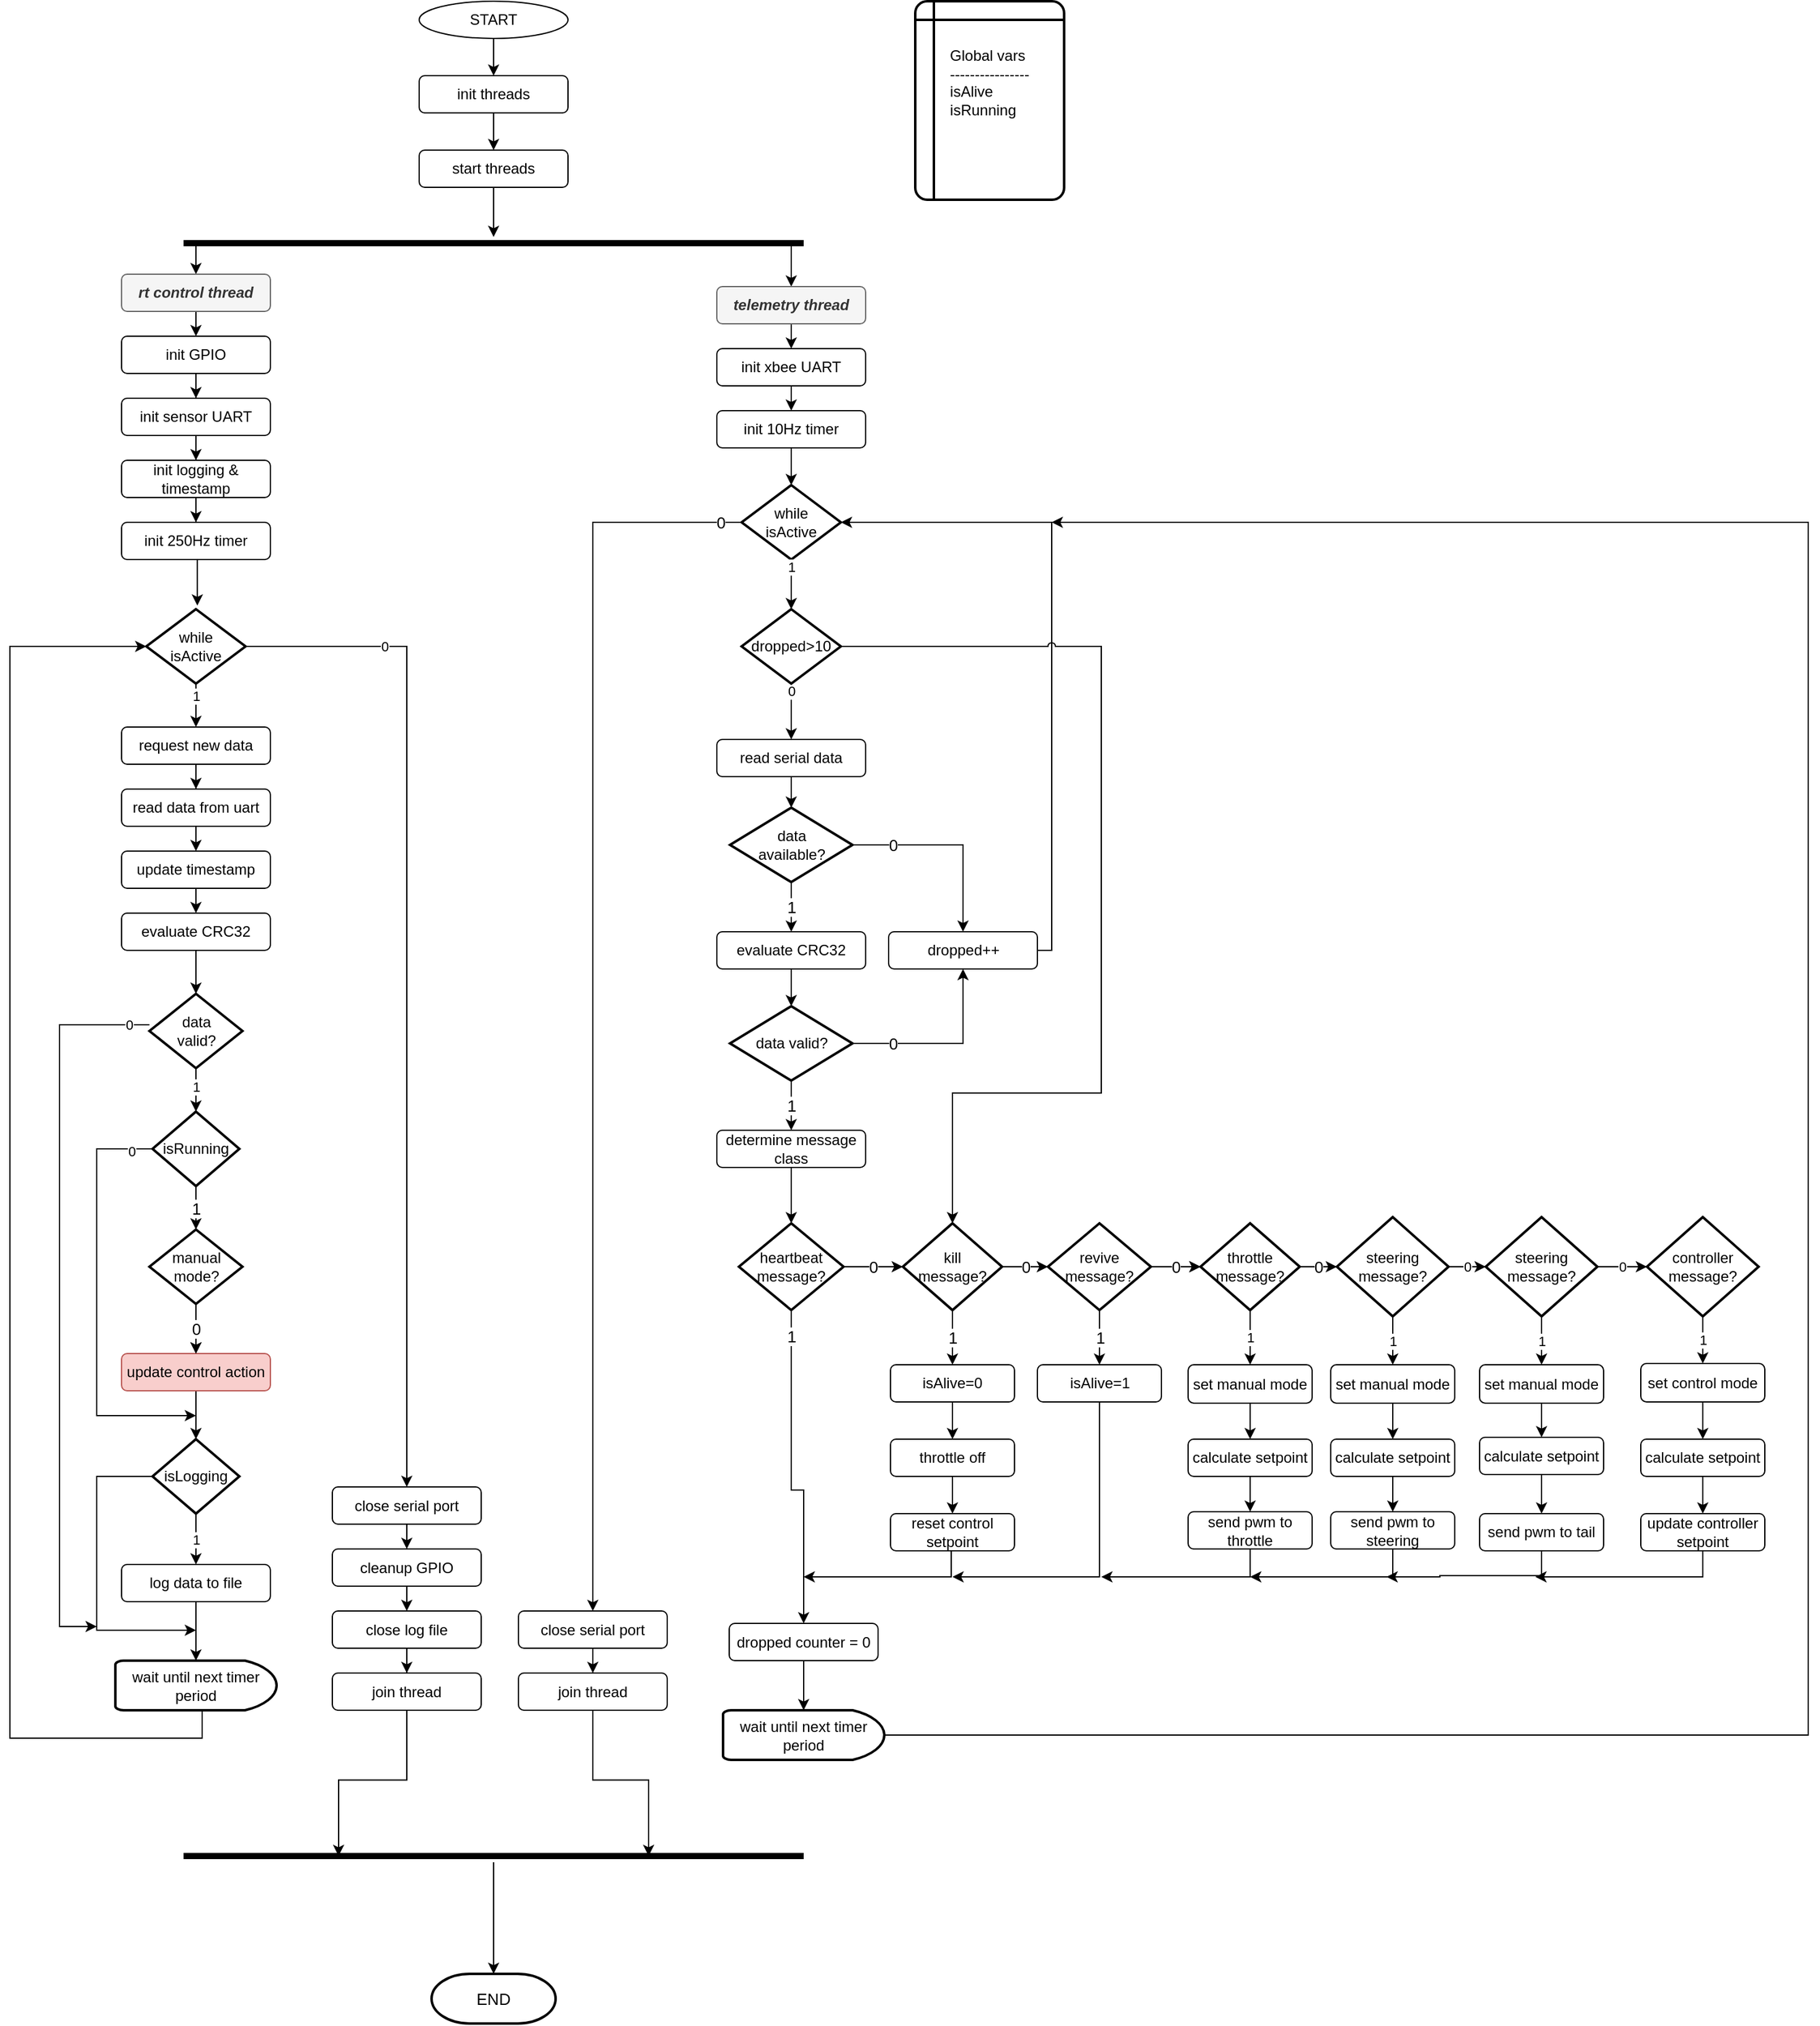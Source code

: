 <mxfile version="13.8.5" type="device"><diagram id="C5RBs43oDa-KdzZeNtuy" name="Page-1"><mxGraphModel dx="1422" dy="776" grid="1" gridSize="10" guides="1" tooltips="1" connect="1" arrows="1" fold="1" page="1" pageScale="1" pageWidth="827" pageHeight="1169" background="#FFFFFF" math="0" shadow="0"><root><mxCell id="WIyWlLk6GJQsqaUBKTNV-0"/><mxCell id="WIyWlLk6GJQsqaUBKTNV-1" parent="WIyWlLk6GJQsqaUBKTNV-0"/><mxCell id="AV4KGVcg_N_Hyp0LyZO--7" style="edgeStyle=orthogonalEdgeStyle;rounded=0;orthogonalLoop=1;jettySize=auto;html=1;entryX=0.5;entryY=0;entryDx=0;entryDy=0;" parent="WIyWlLk6GJQsqaUBKTNV-1" source="AV4KGVcg_N_Hyp0LyZO--0" target="AV4KGVcg_N_Hyp0LyZO--1" edge="1"><mxGeometry relative="1" as="geometry"/></mxCell><mxCell id="AV4KGVcg_N_Hyp0LyZO--0" value="&lt;div&gt;START&lt;/div&gt;" style="ellipse;whiteSpace=wrap;html=1;" parent="WIyWlLk6GJQsqaUBKTNV-1" vertex="1"><mxGeometry x="350" y="10" width="120" height="30" as="geometry"/></mxCell><mxCell id="AV4KGVcg_N_Hyp0LyZO--3" value="" style="edgeStyle=orthogonalEdgeStyle;rounded=0;orthogonalLoop=1;jettySize=auto;html=1;" parent="WIyWlLk6GJQsqaUBKTNV-1" source="AV4KGVcg_N_Hyp0LyZO--1" target="AV4KGVcg_N_Hyp0LyZO--2" edge="1"><mxGeometry relative="1" as="geometry"/></mxCell><mxCell id="AV4KGVcg_N_Hyp0LyZO--1" value="init threads" style="rounded=1;whiteSpace=wrap;html=1;" parent="WIyWlLk6GJQsqaUBKTNV-1" vertex="1"><mxGeometry x="350" y="70" width="120" height="30" as="geometry"/></mxCell><mxCell id="AV4KGVcg_N_Hyp0LyZO--10" value="" style="edgeStyle=orthogonalEdgeStyle;rounded=0;orthogonalLoop=1;jettySize=auto;html=1;" parent="WIyWlLk6GJQsqaUBKTNV-1" source="AV4KGVcg_N_Hyp0LyZO--2" target="AV4KGVcg_N_Hyp0LyZO--9" edge="1"><mxGeometry relative="1" as="geometry"/></mxCell><mxCell id="AV4KGVcg_N_Hyp0LyZO--2" value="start threads" style="rounded=1;whiteSpace=wrap;html=1;" parent="WIyWlLk6GJQsqaUBKTNV-1" vertex="1"><mxGeometry x="350" y="130" width="120" height="30" as="geometry"/></mxCell><mxCell id="AV4KGVcg_N_Hyp0LyZO--14" style="edgeStyle=orthogonalEdgeStyle;rounded=0;orthogonalLoop=1;jettySize=auto;html=1;exitX=0;exitY=0.5;exitDx=0;exitDy=0;exitPerimeter=0;entryX=0.5;entryY=0;entryDx=0;entryDy=0;" parent="WIyWlLk6GJQsqaUBKTNV-1" source="AV4KGVcg_N_Hyp0LyZO--9" target="AV4KGVcg_N_Hyp0LyZO--13" edge="1"><mxGeometry relative="1" as="geometry"><Array as="points"><mxPoint x="170" y="205"/><mxPoint x="170" y="230"/></Array></mxGeometry></mxCell><mxCell id="AV4KGVcg_N_Hyp0LyZO--16" style="edgeStyle=orthogonalEdgeStyle;rounded=0;orthogonalLoop=1;jettySize=auto;html=1;exitX=1;exitY=0.5;exitDx=0;exitDy=0;exitPerimeter=0;entryX=0.5;entryY=0;entryDx=0;entryDy=0;" parent="WIyWlLk6GJQsqaUBKTNV-1" source="AV4KGVcg_N_Hyp0LyZO--9" target="AV4KGVcg_N_Hyp0LyZO--15" edge="1"><mxGeometry relative="1" as="geometry"/></mxCell><mxCell id="AV4KGVcg_N_Hyp0LyZO--9" value="" style="line;strokeWidth=5;html=1;fontSize=13;" parent="WIyWlLk6GJQsqaUBKTNV-1" vertex="1"><mxGeometry x="160" y="200" width="500" height="10" as="geometry"/></mxCell><mxCell id="AV4KGVcg_N_Hyp0LyZO--11" value="&lt;div align=&quot;left&quot;&gt;Global vars&lt;/div&gt;&lt;div align=&quot;left&quot;&gt;----------------&lt;/div&gt;&lt;div align=&quot;left&quot;&gt;isAlive&lt;/div&gt;&lt;div align=&quot;left&quot;&gt;isRunning&lt;/div&gt;&lt;div align=&quot;left&quot;&gt;&lt;br&gt;&lt;/div&gt;&lt;div align=&quot;left&quot;&gt;&lt;br&gt;&lt;/div&gt;" style="shape=internalStorage;whiteSpace=wrap;html=1;dx=15;dy=15;rounded=1;arcSize=8;strokeWidth=2;" parent="WIyWlLk6GJQsqaUBKTNV-1" vertex="1"><mxGeometry x="750" y="10" width="120" height="160" as="geometry"/></mxCell><mxCell id="AV4KGVcg_N_Hyp0LyZO--59" style="edgeStyle=orthogonalEdgeStyle;rounded=0;orthogonalLoop=1;jettySize=auto;html=1;exitX=0.5;exitY=1;exitDx=0;exitDy=0;entryX=0.5;entryY=0;entryDx=0;entryDy=0;" parent="WIyWlLk6GJQsqaUBKTNV-1" source="AV4KGVcg_N_Hyp0LyZO--13" target="AV4KGVcg_N_Hyp0LyZO--17" edge="1"><mxGeometry relative="1" as="geometry"/></mxCell><mxCell id="AV4KGVcg_N_Hyp0LyZO--13" value="&lt;i&gt;rt control thread&lt;/i&gt;" style="rounded=1;whiteSpace=wrap;html=1;fillColor=#f5f5f5;strokeColor=#666666;fontColor=#333333;glass=0;shadow=0;sketch=0;fontStyle=1" parent="WIyWlLk6GJQsqaUBKTNV-1" vertex="1"><mxGeometry x="110" y="230" width="120" height="30" as="geometry"/></mxCell><mxCell id="AV4KGVcg_N_Hyp0LyZO--73" style="edgeStyle=orthogonalEdgeStyle;rounded=0;orthogonalLoop=1;jettySize=auto;html=1;exitX=0.5;exitY=1;exitDx=0;exitDy=0;entryX=0.5;entryY=0;entryDx=0;entryDy=0;" parent="WIyWlLk6GJQsqaUBKTNV-1" source="AV4KGVcg_N_Hyp0LyZO--15" target="AV4KGVcg_N_Hyp0LyZO--72" edge="1"><mxGeometry relative="1" as="geometry"/></mxCell><mxCell id="AV4KGVcg_N_Hyp0LyZO--15" value="&lt;i&gt;telemetry thread&lt;/i&gt;" style="rounded=1;whiteSpace=wrap;html=1;fillColor=#f5f5f5;strokeColor=#666666;fontColor=#333333;glass=0;shadow=0;sketch=0;fontStyle=1" parent="WIyWlLk6GJQsqaUBKTNV-1" vertex="1"><mxGeometry x="590" y="240" width="120" height="30" as="geometry"/></mxCell><mxCell id="AV4KGVcg_N_Hyp0LyZO--54" style="edgeStyle=orthogonalEdgeStyle;rounded=0;orthogonalLoop=1;jettySize=auto;html=1;" parent="WIyWlLk6GJQsqaUBKTNV-1" source="AV4KGVcg_N_Hyp0LyZO--17" target="AV4KGVcg_N_Hyp0LyZO--18" edge="1"><mxGeometry relative="1" as="geometry"/></mxCell><mxCell id="AV4KGVcg_N_Hyp0LyZO--17" value="init GPIO" style="rounded=1;whiteSpace=wrap;html=1;" parent="WIyWlLk6GJQsqaUBKTNV-1" vertex="1"><mxGeometry x="110" y="280" width="120" height="30" as="geometry"/></mxCell><mxCell id="AV4KGVcg_N_Hyp0LyZO--55" style="edgeStyle=orthogonalEdgeStyle;rounded=0;orthogonalLoop=1;jettySize=auto;html=1;" parent="WIyWlLk6GJQsqaUBKTNV-1" source="AV4KGVcg_N_Hyp0LyZO--18" target="AV4KGVcg_N_Hyp0LyZO--19" edge="1"><mxGeometry relative="1" as="geometry"/></mxCell><mxCell id="AV4KGVcg_N_Hyp0LyZO--18" value="init sensor UART" style="rounded=1;whiteSpace=wrap;html=1;" parent="WIyWlLk6GJQsqaUBKTNV-1" vertex="1"><mxGeometry x="110" y="330" width="120" height="30" as="geometry"/></mxCell><mxCell id="AV4KGVcg_N_Hyp0LyZO--56" style="edgeStyle=orthogonalEdgeStyle;rounded=0;orthogonalLoop=1;jettySize=auto;html=1;" parent="WIyWlLk6GJQsqaUBKTNV-1" source="AV4KGVcg_N_Hyp0LyZO--19" target="AV4KGVcg_N_Hyp0LyZO--20" edge="1"><mxGeometry relative="1" as="geometry"/></mxCell><mxCell id="AV4KGVcg_N_Hyp0LyZO--19" value="init logging &amp;amp; timestamp" style="rounded=1;whiteSpace=wrap;html=1;" parent="WIyWlLk6GJQsqaUBKTNV-1" vertex="1"><mxGeometry x="110" y="380" width="120" height="30" as="geometry"/></mxCell><mxCell id="AV4KGVcg_N_Hyp0LyZO--58" style="edgeStyle=orthogonalEdgeStyle;rounded=0;orthogonalLoop=1;jettySize=auto;html=1;exitX=0.5;exitY=1;exitDx=0;exitDy=0;entryX=0.514;entryY=-0.048;entryDx=0;entryDy=0;entryPerimeter=0;" parent="WIyWlLk6GJQsqaUBKTNV-1" source="AV4KGVcg_N_Hyp0LyZO--20" target="AV4KGVcg_N_Hyp0LyZO--61" edge="1"><mxGeometry relative="1" as="geometry"><mxPoint x="170" y="480" as="targetPoint"/></mxGeometry></mxCell><mxCell id="AV4KGVcg_N_Hyp0LyZO--20" value="init 250Hz timer" style="rounded=1;whiteSpace=wrap;html=1;" parent="WIyWlLk6GJQsqaUBKTNV-1" vertex="1"><mxGeometry x="110" y="430" width="120" height="30" as="geometry"/></mxCell><mxCell id="AV4KGVcg_N_Hyp0LyZO--29" value="1" style="edgeStyle=orthogonalEdgeStyle;rounded=0;orthogonalLoop=1;jettySize=auto;html=1;exitX=0.5;exitY=1;exitDx=0;exitDy=0;entryX=0.5;entryY=0;entryDx=0;entryDy=0;exitPerimeter=0;" parent="WIyWlLk6GJQsqaUBKTNV-1" source="AV4KGVcg_N_Hyp0LyZO--61" target="AV4KGVcg_N_Hyp0LyZO--22" edge="1"><mxGeometry x="-0.429" relative="1" as="geometry"><mxPoint x="170" y="575" as="sourcePoint"/><mxPoint as="offset"/></mxGeometry></mxCell><mxCell id="AV4KGVcg_N_Hyp0LyZO--30" style="edgeStyle=orthogonalEdgeStyle;rounded=0;orthogonalLoop=1;jettySize=auto;html=1;exitX=0.5;exitY=1;exitDx=0;exitDy=0;" parent="WIyWlLk6GJQsqaUBKTNV-1" source="AV4KGVcg_N_Hyp0LyZO--22" target="AV4KGVcg_N_Hyp0LyZO--23" edge="1"><mxGeometry relative="1" as="geometry"/></mxCell><mxCell id="AV4KGVcg_N_Hyp0LyZO--22" value="&lt;div&gt;request new data&lt;/div&gt;" style="rounded=1;whiteSpace=wrap;html=1;" parent="WIyWlLk6GJQsqaUBKTNV-1" vertex="1"><mxGeometry x="110" y="595" width="120" height="30" as="geometry"/></mxCell><mxCell id="AV4KGVcg_N_Hyp0LyZO--31" style="edgeStyle=orthogonalEdgeStyle;rounded=0;orthogonalLoop=1;jettySize=auto;html=1;exitX=0.5;exitY=1;exitDx=0;exitDy=0;entryX=0.5;entryY=0;entryDx=0;entryDy=0;" parent="WIyWlLk6GJQsqaUBKTNV-1" source="AV4KGVcg_N_Hyp0LyZO--23" target="AV4KGVcg_N_Hyp0LyZO--24" edge="1"><mxGeometry relative="1" as="geometry"/></mxCell><mxCell id="AV4KGVcg_N_Hyp0LyZO--23" value="read data from uart" style="rounded=1;whiteSpace=wrap;html=1;" parent="WIyWlLk6GJQsqaUBKTNV-1" vertex="1"><mxGeometry x="110" y="645" width="120" height="30" as="geometry"/></mxCell><mxCell id="AV4KGVcg_N_Hyp0LyZO--32" style="edgeStyle=orthogonalEdgeStyle;rounded=0;orthogonalLoop=1;jettySize=auto;html=1;exitX=0.5;exitY=1;exitDx=0;exitDy=0;entryX=0.5;entryY=0;entryDx=0;entryDy=0;" parent="WIyWlLk6GJQsqaUBKTNV-1" source="AV4KGVcg_N_Hyp0LyZO--24" target="AV4KGVcg_N_Hyp0LyZO--25" edge="1"><mxGeometry relative="1" as="geometry"/></mxCell><mxCell id="AV4KGVcg_N_Hyp0LyZO--24" value="update timestamp" style="rounded=1;whiteSpace=wrap;html=1;" parent="WIyWlLk6GJQsqaUBKTNV-1" vertex="1"><mxGeometry x="110" y="695" width="120" height="30" as="geometry"/></mxCell><mxCell id="AV4KGVcg_N_Hyp0LyZO--33" style="edgeStyle=orthogonalEdgeStyle;rounded=0;orthogonalLoop=1;jettySize=auto;html=1;exitX=0.5;exitY=1;exitDx=0;exitDy=0;entryX=0.5;entryY=0;entryDx=0;entryDy=0;entryPerimeter=0;" parent="WIyWlLk6GJQsqaUBKTNV-1" source="AV4KGVcg_N_Hyp0LyZO--25" target="AV4KGVcg_N_Hyp0LyZO--26" edge="1"><mxGeometry relative="1" as="geometry"/></mxCell><mxCell id="AV4KGVcg_N_Hyp0LyZO--25" value="evaluate CRC32" style="rounded=1;whiteSpace=wrap;html=1;" parent="WIyWlLk6GJQsqaUBKTNV-1" vertex="1"><mxGeometry x="110" y="745" width="120" height="30" as="geometry"/></mxCell><mxCell id="AV4KGVcg_N_Hyp0LyZO--27" value="0" style="edgeStyle=orthogonalEdgeStyle;rounded=0;orthogonalLoop=1;jettySize=auto;html=1;" parent="WIyWlLk6GJQsqaUBKTNV-1" source="AV4KGVcg_N_Hyp0LyZO--26" edge="1"><mxGeometry x="-0.942" relative="1" as="geometry"><mxPoint x="90" y="1320" as="targetPoint"/><Array as="points"><mxPoint x="60" y="835"/></Array><mxPoint as="offset"/></mxGeometry></mxCell><mxCell id="AV4KGVcg_N_Hyp0LyZO--39" value="1" style="edgeStyle=orthogonalEdgeStyle;rounded=0;orthogonalLoop=1;jettySize=auto;html=1;" parent="WIyWlLk6GJQsqaUBKTNV-1" source="AV4KGVcg_N_Hyp0LyZO--26" target="AV4KGVcg_N_Hyp0LyZO--37" edge="1"><mxGeometry x="0.111" relative="1" as="geometry"><mxPoint as="offset"/></mxGeometry></mxCell><mxCell id="AV4KGVcg_N_Hyp0LyZO--26" value="&lt;div&gt;data&lt;/div&gt;&lt;div&gt;valid?&lt;/div&gt;" style="strokeWidth=2;html=1;shape=mxgraph.flowchart.decision;whiteSpace=wrap;shadow=0;glass=0;sketch=0;gradientColor=none;" parent="WIyWlLk6GJQsqaUBKTNV-1" vertex="1"><mxGeometry x="132.5" y="810" width="75" height="60" as="geometry"/></mxCell><mxCell id="AV4KGVcg_N_Hyp0LyZO--44" style="edgeStyle=orthogonalEdgeStyle;rounded=0;orthogonalLoop=1;jettySize=auto;html=1;exitX=0;exitY=0.5;exitDx=0;exitDy=0;exitPerimeter=0;" parent="WIyWlLk6GJQsqaUBKTNV-1" source="AV4KGVcg_N_Hyp0LyZO--37" edge="1"><mxGeometry relative="1" as="geometry"><mxPoint x="170" y="1150" as="targetPoint"/><Array as="points"><mxPoint x="90" y="935"/><mxPoint x="90" y="1150"/></Array></mxGeometry></mxCell><mxCell id="AV4KGVcg_N_Hyp0LyZO--45" value="0" style="edgeLabel;html=1;align=center;verticalAlign=middle;resizable=0;points=[];" parent="AV4KGVcg_N_Hyp0LyZO--44" vertex="1" connectable="0"><mxGeometry x="-0.9" y="2" relative="1" as="geometry"><mxPoint as="offset"/></mxGeometry></mxCell><mxCell id="AV4KGVcg_N_Hyp0LyZO--117" value="1" style="edgeStyle=orthogonalEdgeStyle;rounded=0;orthogonalLoop=1;jettySize=auto;html=1;fontSize=13;" parent="WIyWlLk6GJQsqaUBKTNV-1" source="AV4KGVcg_N_Hyp0LyZO--37" target="AV4KGVcg_N_Hyp0LyZO--107" edge="1"><mxGeometry relative="1" as="geometry"/></mxCell><mxCell id="AV4KGVcg_N_Hyp0LyZO--37" value="isRunning" style="strokeWidth=2;html=1;shape=mxgraph.flowchart.decision;whiteSpace=wrap;shadow=0;glass=0;sketch=0;gradientColor=none;" parent="WIyWlLk6GJQsqaUBKTNV-1" vertex="1"><mxGeometry x="135" y="905" width="70" height="60" as="geometry"/></mxCell><mxCell id="AV4KGVcg_N_Hyp0LyZO--47" value="1" style="edgeStyle=orthogonalEdgeStyle;rounded=0;orthogonalLoop=1;jettySize=auto;html=1;" parent="WIyWlLk6GJQsqaUBKTNV-1" source="AV4KGVcg_N_Hyp0LyZO--38" target="AV4KGVcg_N_Hyp0LyZO--46" edge="1"><mxGeometry relative="1" as="geometry"/></mxCell><mxCell id="AV4KGVcg_N_Hyp0LyZO--52" style="edgeStyle=orthogonalEdgeStyle;rounded=0;orthogonalLoop=1;jettySize=auto;html=1;exitX=0;exitY=0.5;exitDx=0;exitDy=0;exitPerimeter=0;" parent="WIyWlLk6GJQsqaUBKTNV-1" source="AV4KGVcg_N_Hyp0LyZO--38" edge="1"><mxGeometry relative="1" as="geometry"><mxPoint x="170" y="1323" as="targetPoint"/><mxPoint x="129.95" y="1197.5" as="sourcePoint"/><Array as="points"><mxPoint x="90" y="1199"/><mxPoint x="90" y="1323"/></Array></mxGeometry></mxCell><mxCell id="AV4KGVcg_N_Hyp0LyZO--38" value="isLogging" style="strokeWidth=2;html=1;shape=mxgraph.flowchart.decision;whiteSpace=wrap;shadow=0;glass=0;sketch=0;gradientColor=none;" parent="WIyWlLk6GJQsqaUBKTNV-1" vertex="1"><mxGeometry x="135" y="1169" width="70" height="60" as="geometry"/></mxCell><mxCell id="AV4KGVcg_N_Hyp0LyZO--42" value="" style="edgeStyle=orthogonalEdgeStyle;rounded=0;orthogonalLoop=1;jettySize=auto;html=1;entryX=0.5;entryY=0;entryDx=0;entryDy=0;entryPerimeter=0;" parent="WIyWlLk6GJQsqaUBKTNV-1" source="AV4KGVcg_N_Hyp0LyZO--40" target="AV4KGVcg_N_Hyp0LyZO--38" edge="1"><mxGeometry relative="1" as="geometry"><Array as="points"><mxPoint x="170" y="1100"/><mxPoint x="170" y="1100"/></Array></mxGeometry></mxCell><mxCell id="AV4KGVcg_N_Hyp0LyZO--40" value="update control action" style="rounded=1;whiteSpace=wrap;html=1;fillColor=#f8cecc;strokeColor=#b85450;" parent="WIyWlLk6GJQsqaUBKTNV-1" vertex="1"><mxGeometry x="110" y="1100" width="120" height="30" as="geometry"/></mxCell><mxCell id="AV4KGVcg_N_Hyp0LyZO--51" value="" style="edgeStyle=orthogonalEdgeStyle;rounded=0;orthogonalLoop=1;jettySize=auto;html=1;" parent="WIyWlLk6GJQsqaUBKTNV-1" source="AV4KGVcg_N_Hyp0LyZO--46" target="AV4KGVcg_N_Hyp0LyZO--50" edge="1"><mxGeometry relative="1" as="geometry"/></mxCell><mxCell id="AV4KGVcg_N_Hyp0LyZO--46" value="log data to file" style="rounded=1;whiteSpace=wrap;html=1;" parent="WIyWlLk6GJQsqaUBKTNV-1" vertex="1"><mxGeometry x="110" y="1270" width="120" height="30" as="geometry"/></mxCell><mxCell id="AV4KGVcg_N_Hyp0LyZO--67" style="edgeStyle=orthogonalEdgeStyle;rounded=0;orthogonalLoop=1;jettySize=auto;html=1;entryX=0;entryY=0.5;entryDx=0;entryDy=0;entryPerimeter=0;exitX=0.5;exitY=1;exitDx=0;exitDy=0;exitPerimeter=0;" parent="WIyWlLk6GJQsqaUBKTNV-1" source="AV4KGVcg_N_Hyp0LyZO--50" target="AV4KGVcg_N_Hyp0LyZO--61" edge="1"><mxGeometry relative="1" as="geometry"><Array as="points"><mxPoint x="175" y="1388"/><mxPoint x="175" y="1410"/><mxPoint x="20" y="1410"/><mxPoint x="20" y="530"/></Array></mxGeometry></mxCell><mxCell id="AV4KGVcg_N_Hyp0LyZO--50" value="wait until next timer period" style="strokeWidth=2;html=1;shape=mxgraph.flowchart.delay;whiteSpace=wrap;shadow=0;glass=0;sketch=0;gradientColor=none;" parent="WIyWlLk6GJQsqaUBKTNV-1" vertex="1"><mxGeometry x="105" y="1347.5" width="130" height="40" as="geometry"/></mxCell><mxCell id="AV4KGVcg_N_Hyp0LyZO--63" style="edgeStyle=orthogonalEdgeStyle;rounded=0;orthogonalLoop=1;jettySize=auto;html=1;entryX=0.5;entryY=0;entryDx=0;entryDy=0;" parent="WIyWlLk6GJQsqaUBKTNV-1" source="AV4KGVcg_N_Hyp0LyZO--61" target="AV4KGVcg_N_Hyp0LyZO--62" edge="1"><mxGeometry relative="1" as="geometry"><Array as="points"><mxPoint x="340" y="530"/></Array></mxGeometry></mxCell><mxCell id="AV4KGVcg_N_Hyp0LyZO--64" value="0" style="edgeLabel;html=1;align=center;verticalAlign=middle;resizable=0;points=[];" parent="AV4KGVcg_N_Hyp0LyZO--63" vertex="1" connectable="0"><mxGeometry x="-0.724" relative="1" as="geometry"><mxPoint as="offset"/></mxGeometry></mxCell><mxCell id="AV4KGVcg_N_Hyp0LyZO--61" value="&lt;div&gt;while&lt;/div&gt;&lt;div&gt;isActive&lt;br&gt;&lt;/div&gt;" style="strokeWidth=2;html=1;shape=mxgraph.flowchart.decision;whiteSpace=wrap;shadow=0;glass=0;sketch=0;gradientColor=none;" parent="WIyWlLk6GJQsqaUBKTNV-1" vertex="1"><mxGeometry x="130" y="500" width="80" height="60" as="geometry"/></mxCell><mxCell id="AV4KGVcg_N_Hyp0LyZO--69" style="edgeStyle=orthogonalEdgeStyle;rounded=0;orthogonalLoop=1;jettySize=auto;html=1;exitX=0.5;exitY=1;exitDx=0;exitDy=0;entryX=0.5;entryY=0;entryDx=0;entryDy=0;" parent="WIyWlLk6GJQsqaUBKTNV-1" source="AV4KGVcg_N_Hyp0LyZO--62" target="AV4KGVcg_N_Hyp0LyZO--65" edge="1"><mxGeometry relative="1" as="geometry"><mxPoint x="340.167" y="1252.5" as="targetPoint"/></mxGeometry></mxCell><mxCell id="AV4KGVcg_N_Hyp0LyZO--62" value="close serial port" style="rounded=1;whiteSpace=wrap;html=1;" parent="WIyWlLk6GJQsqaUBKTNV-1" vertex="1"><mxGeometry x="280" y="1207.5" width="120" height="30" as="geometry"/></mxCell><mxCell id="AV4KGVcg_N_Hyp0LyZO--70" style="edgeStyle=orthogonalEdgeStyle;rounded=0;orthogonalLoop=1;jettySize=auto;html=1;exitX=0.5;exitY=1;exitDx=0;exitDy=0;entryX=0.5;entryY=0;entryDx=0;entryDy=0;" parent="WIyWlLk6GJQsqaUBKTNV-1" source="AV4KGVcg_N_Hyp0LyZO--65" target="AV4KGVcg_N_Hyp0LyZO--66" edge="1"><mxGeometry relative="1" as="geometry"/></mxCell><mxCell id="AV4KGVcg_N_Hyp0LyZO--65" value="cleanup GPIO" style="rounded=1;whiteSpace=wrap;html=1;" parent="WIyWlLk6GJQsqaUBKTNV-1" vertex="1"><mxGeometry x="280" y="1257.5" width="120" height="30" as="geometry"/></mxCell><mxCell id="AV4KGVcg_N_Hyp0LyZO--124" style="edgeStyle=orthogonalEdgeStyle;rounded=0;orthogonalLoop=1;jettySize=auto;html=1;fontSize=13;" parent="WIyWlLk6GJQsqaUBKTNV-1" source="AV4KGVcg_N_Hyp0LyZO--66" target="AV4KGVcg_N_Hyp0LyZO--126" edge="1"><mxGeometry relative="1" as="geometry"><mxPoint x="340" y="1377.5" as="targetPoint"/></mxGeometry></mxCell><mxCell id="AV4KGVcg_N_Hyp0LyZO--66" value="close log file" style="rounded=1;whiteSpace=wrap;html=1;" parent="WIyWlLk6GJQsqaUBKTNV-1" vertex="1"><mxGeometry x="280" y="1307.5" width="120" height="30" as="geometry"/></mxCell><mxCell id="AV4KGVcg_N_Hyp0LyZO--75" style="edgeStyle=orthogonalEdgeStyle;rounded=0;orthogonalLoop=1;jettySize=auto;html=1;exitX=0.5;exitY=1;exitDx=0;exitDy=0;entryX=0.5;entryY=0;entryDx=0;entryDy=0;" parent="WIyWlLk6GJQsqaUBKTNV-1" source="AV4KGVcg_N_Hyp0LyZO--72" target="AV4KGVcg_N_Hyp0LyZO--74" edge="1"><mxGeometry relative="1" as="geometry"/></mxCell><mxCell id="AV4KGVcg_N_Hyp0LyZO--72" value="init xbee UART" style="rounded=1;whiteSpace=wrap;html=1;" parent="WIyWlLk6GJQsqaUBKTNV-1" vertex="1"><mxGeometry x="590" y="290" width="120" height="30" as="geometry"/></mxCell><mxCell id="AV4KGVcg_N_Hyp0LyZO--77" style="edgeStyle=orthogonalEdgeStyle;rounded=0;orthogonalLoop=1;jettySize=auto;html=1;entryX=0.5;entryY=0;entryDx=0;entryDy=0;entryPerimeter=0;" parent="WIyWlLk6GJQsqaUBKTNV-1" source="AV4KGVcg_N_Hyp0LyZO--74" target="AV4KGVcg_N_Hyp0LyZO--76" edge="1"><mxGeometry relative="1" as="geometry"/></mxCell><mxCell id="AV4KGVcg_N_Hyp0LyZO--74" value="init 10Hz timer" style="rounded=1;whiteSpace=wrap;html=1;" parent="WIyWlLk6GJQsqaUBKTNV-1" vertex="1"><mxGeometry x="590" y="340" width="120" height="30" as="geometry"/></mxCell><mxCell id="AV4KGVcg_N_Hyp0LyZO--79" value="0" style="edgeStyle=orthogonalEdgeStyle;rounded=0;orthogonalLoop=1;jettySize=auto;html=1;" parent="WIyWlLk6GJQsqaUBKTNV-1" source="AV4KGVcg_N_Hyp0LyZO--163" target="AV4KGVcg_N_Hyp0LyZO--78" edge="1"><mxGeometry x="-0.724" relative="1" as="geometry"><mxPoint as="offset"/></mxGeometry></mxCell><mxCell id="AV4KGVcg_N_Hyp0LyZO--121" value="0" style="edgeStyle=orthogonalEdgeStyle;rounded=0;orthogonalLoop=1;jettySize=auto;html=1;exitX=0;exitY=0.5;exitDx=0;exitDy=0;exitPerimeter=0;fontSize=13;entryX=0.5;entryY=0;entryDx=0;entryDy=0;" parent="WIyWlLk6GJQsqaUBKTNV-1" source="AV4KGVcg_N_Hyp0LyZO--76" target="AV4KGVcg_N_Hyp0LyZO--122" edge="1"><mxGeometry x="-0.965" relative="1" as="geometry"><mxPoint x="500" y="1190" as="targetPoint"/><Array as="points"><mxPoint x="490" y="430"/></Array><mxPoint as="offset"/></mxGeometry></mxCell><mxCell id="AV4KGVcg_N_Hyp0LyZO--76" value="&lt;div&gt;while&lt;/div&gt;&lt;div&gt;isActive&lt;br&gt;&lt;/div&gt;" style="strokeWidth=2;html=1;shape=mxgraph.flowchart.decision;whiteSpace=wrap;shadow=0;glass=0;sketch=0;gradientColor=none;" parent="WIyWlLk6GJQsqaUBKTNV-1" vertex="1"><mxGeometry x="610.01" y="400" width="80" height="60" as="geometry"/></mxCell><mxCell id="AV4KGVcg_N_Hyp0LyZO--94" style="edgeStyle=orthogonalEdgeStyle;rounded=0;orthogonalLoop=1;jettySize=auto;html=1;entryX=0.5;entryY=0;entryDx=0;entryDy=0;entryPerimeter=0;fontSize=13;" parent="WIyWlLk6GJQsqaUBKTNV-1" source="AV4KGVcg_N_Hyp0LyZO--78" target="AV4KGVcg_N_Hyp0LyZO--84" edge="1"><mxGeometry relative="1" as="geometry"/></mxCell><mxCell id="AV4KGVcg_N_Hyp0LyZO--78" value="read serial data" style="rounded=1;whiteSpace=wrap;html=1;" parent="WIyWlLk6GJQsqaUBKTNV-1" vertex="1"><mxGeometry x="590" y="605" width="120" height="30" as="geometry"/></mxCell><mxCell id="AV4KGVcg_N_Hyp0LyZO--101" style="edgeStyle=orthogonalEdgeStyle;rounded=0;orthogonalLoop=1;jettySize=auto;html=1;entryX=0.5;entryY=0;entryDx=0;entryDy=0;entryPerimeter=0;fontSize=13;" parent="WIyWlLk6GJQsqaUBKTNV-1" source="AV4KGVcg_N_Hyp0LyZO--80" target="AV4KGVcg_N_Hyp0LyZO--81" edge="1"><mxGeometry relative="1" as="geometry"/></mxCell><mxCell id="AV4KGVcg_N_Hyp0LyZO--80" value="determine message class" style="rounded=1;whiteSpace=wrap;html=1;" parent="WIyWlLk6GJQsqaUBKTNV-1" vertex="1"><mxGeometry x="590" y="920" width="120" height="30" as="geometry"/></mxCell><mxCell id="AV4KGVcg_N_Hyp0LyZO--83" value="1" style="edgeStyle=orthogonalEdgeStyle;rounded=0;orthogonalLoop=1;jettySize=auto;html=1;fontSize=13;entryX=0.5;entryY=0;entryDx=0;entryDy=0;exitX=0.5;exitY=1;exitDx=0;exitDy=0;exitPerimeter=0;" parent="WIyWlLk6GJQsqaUBKTNV-1" source="AV4KGVcg_N_Hyp0LyZO--81" target="AV4KGVcg_N_Hyp0LyZO--82" edge="1"><mxGeometry x="-0.84" relative="1" as="geometry"><mxPoint x="600" y="1210" as="targetPoint"/><Array as="points"><mxPoint x="650" y="1210"/><mxPoint x="660" y="1210"/></Array><mxPoint as="offset"/></mxGeometry></mxCell><mxCell id="AV4KGVcg_N_Hyp0LyZO--157" value="0" style="edgeStyle=orthogonalEdgeStyle;rounded=0;orthogonalLoop=1;jettySize=auto;html=1;fontSize=13;entryX=0;entryY=0.5;entryDx=0;entryDy=0;entryPerimeter=0;" parent="WIyWlLk6GJQsqaUBKTNV-1" source="AV4KGVcg_N_Hyp0LyZO--81" target="AV4KGVcg_N_Hyp0LyZO--104" edge="1"><mxGeometry relative="1" as="geometry"><mxPoint x="690" y="1030" as="targetPoint"/></mxGeometry></mxCell><mxCell id="AV4KGVcg_N_Hyp0LyZO--81" value="heartbeat message?" style="strokeWidth=2;html=1;shape=mxgraph.flowchart.decision;whiteSpace=wrap;shadow=0;glass=0;sketch=0;gradientColor=none;" parent="WIyWlLk6GJQsqaUBKTNV-1" vertex="1"><mxGeometry x="607.82" y="995" width="84.37" height="70" as="geometry"/></mxCell><mxCell id="AV4KGVcg_N_Hyp0LyZO--167" style="edgeStyle=orthogonalEdgeStyle;rounded=0;jumpStyle=arc;orthogonalLoop=1;jettySize=auto;html=1;fontSize=13;exitX=1;exitY=0.5;exitDx=0;exitDy=0;exitPerimeter=0;" parent="WIyWlLk6GJQsqaUBKTNV-1" source="AV4KGVcg_N_Hyp0LyZO--169" edge="1"><mxGeometry relative="1" as="geometry"><mxPoint x="860" y="430" as="targetPoint"/><Array as="points"><mxPoint x="1470" y="1408"/><mxPoint x="1470" y="430"/></Array></mxGeometry></mxCell><mxCell id="AV4KGVcg_N_Hyp0LyZO--170" value="" style="edgeStyle=orthogonalEdgeStyle;rounded=0;jumpStyle=arc;orthogonalLoop=1;jettySize=auto;html=1;fontSize=13;" parent="WIyWlLk6GJQsqaUBKTNV-1" source="AV4KGVcg_N_Hyp0LyZO--82" target="AV4KGVcg_N_Hyp0LyZO--169" edge="1"><mxGeometry relative="1" as="geometry"/></mxCell><mxCell id="AV4KGVcg_N_Hyp0LyZO--82" value="dropped counter = 0" style="rounded=1;whiteSpace=wrap;html=1;" parent="WIyWlLk6GJQsqaUBKTNV-1" vertex="1"><mxGeometry x="600" y="1317.5" width="120" height="30" as="geometry"/></mxCell><mxCell id="AV4KGVcg_N_Hyp0LyZO--87" value="1" style="edgeStyle=orthogonalEdgeStyle;rounded=0;orthogonalLoop=1;jettySize=auto;html=1;fontSize=13;entryX=0.5;entryY=0;entryDx=0;entryDy=0;" parent="WIyWlLk6GJQsqaUBKTNV-1" source="AV4KGVcg_N_Hyp0LyZO--84" target="AV4KGVcg_N_Hyp0LyZO--89" edge="1"><mxGeometry relative="1" as="geometry"><mxPoint x="650.005" y="770" as="targetPoint"/></mxGeometry></mxCell><mxCell id="AV4KGVcg_N_Hyp0LyZO--96" value="0" style="edgeStyle=orthogonalEdgeStyle;rounded=0;orthogonalLoop=1;jettySize=auto;html=1;fontSize=13;" parent="WIyWlLk6GJQsqaUBKTNV-1" source="AV4KGVcg_N_Hyp0LyZO--84" target="AV4KGVcg_N_Hyp0LyZO--95" edge="1"><mxGeometry x="-0.593" relative="1" as="geometry"><mxPoint as="offset"/></mxGeometry></mxCell><mxCell id="AV4KGVcg_N_Hyp0LyZO--84" value="&lt;div&gt;data &lt;br&gt;&lt;/div&gt;&lt;div&gt;available?&lt;/div&gt;" style="strokeWidth=2;html=1;shape=mxgraph.flowchart.decision;whiteSpace=wrap;shadow=0;glass=0;sketch=0;gradientColor=none;" parent="WIyWlLk6GJQsqaUBKTNV-1" vertex="1"><mxGeometry x="600.63" y="660" width="98.75" height="60" as="geometry"/></mxCell><mxCell id="AV4KGVcg_N_Hyp0LyZO--93" value="1" style="edgeStyle=orthogonalEdgeStyle;rounded=0;orthogonalLoop=1;jettySize=auto;html=1;entryX=0.5;entryY=0;entryDx=0;entryDy=0;fontSize=13;" parent="WIyWlLk6GJQsqaUBKTNV-1" source="AV4KGVcg_N_Hyp0LyZO--86" target="AV4KGVcg_N_Hyp0LyZO--80" edge="1"><mxGeometry relative="1" as="geometry"/></mxCell><mxCell id="AV4KGVcg_N_Hyp0LyZO--97" value="0" style="edgeStyle=orthogonalEdgeStyle;rounded=0;orthogonalLoop=1;jettySize=auto;html=1;entryX=0.5;entryY=1;entryDx=0;entryDy=0;fontSize=13;" parent="WIyWlLk6GJQsqaUBKTNV-1" source="AV4KGVcg_N_Hyp0LyZO--86" target="AV4KGVcg_N_Hyp0LyZO--95" edge="1"><mxGeometry x="-0.564" relative="1" as="geometry"><mxPoint as="offset"/></mxGeometry></mxCell><mxCell id="AV4KGVcg_N_Hyp0LyZO--86" value="data valid?" style="strokeWidth=2;html=1;shape=mxgraph.flowchart.decision;whiteSpace=wrap;shadow=0;glass=0;sketch=0;gradientColor=none;" parent="WIyWlLk6GJQsqaUBKTNV-1" vertex="1"><mxGeometry x="600.63" y="820" width="98.75" height="60" as="geometry"/></mxCell><mxCell id="AV4KGVcg_N_Hyp0LyZO--92" style="edgeStyle=orthogonalEdgeStyle;rounded=0;orthogonalLoop=1;jettySize=auto;html=1;entryX=0.5;entryY=0;entryDx=0;entryDy=0;entryPerimeter=0;fontSize=13;" parent="WIyWlLk6GJQsqaUBKTNV-1" source="AV4KGVcg_N_Hyp0LyZO--89" target="AV4KGVcg_N_Hyp0LyZO--86" edge="1"><mxGeometry relative="1" as="geometry"/></mxCell><mxCell id="AV4KGVcg_N_Hyp0LyZO--89" value="evaluate CRC32" style="rounded=1;whiteSpace=wrap;html=1;" parent="WIyWlLk6GJQsqaUBKTNV-1" vertex="1"><mxGeometry x="590.01" y="760" width="120" height="30" as="geometry"/></mxCell><mxCell id="AV4KGVcg_N_Hyp0LyZO--99" style="edgeStyle=orthogonalEdgeStyle;rounded=0;orthogonalLoop=1;jettySize=auto;html=1;fontSize=13;" parent="WIyWlLk6GJQsqaUBKTNV-1" source="AV4KGVcg_N_Hyp0LyZO--95" edge="1"><mxGeometry relative="1" as="geometry"><mxPoint x="690" y="430" as="targetPoint"/><Array as="points"><mxPoint x="860" y="775"/><mxPoint x="860" y="430"/></Array></mxGeometry></mxCell><mxCell id="AV4KGVcg_N_Hyp0LyZO--95" value="dropped++" style="rounded=1;whiteSpace=wrap;html=1;" parent="WIyWlLk6GJQsqaUBKTNV-1" vertex="1"><mxGeometry x="728.5" y="760" width="120" height="30" as="geometry"/></mxCell><mxCell id="AV4KGVcg_N_Hyp0LyZO--137" value="1" style="edgeStyle=orthogonalEdgeStyle;rounded=0;orthogonalLoop=1;jettySize=auto;html=1;fontSize=13;" parent="WIyWlLk6GJQsqaUBKTNV-1" source="AV4KGVcg_N_Hyp0LyZO--104" target="AV4KGVcg_N_Hyp0LyZO--135" edge="1"><mxGeometry relative="1" as="geometry"/></mxCell><mxCell id="AV4KGVcg_N_Hyp0LyZO--159" value="0" style="edgeStyle=orthogonalEdgeStyle;rounded=0;orthogonalLoop=1;jettySize=auto;html=1;fontSize=13;" parent="WIyWlLk6GJQsqaUBKTNV-1" source="AV4KGVcg_N_Hyp0LyZO--104" target="AV4KGVcg_N_Hyp0LyZO--105" edge="1"><mxGeometry relative="1" as="geometry"/></mxCell><mxCell id="AV4KGVcg_N_Hyp0LyZO--104" value="&lt;div&gt;kill&lt;/div&gt;&lt;div&gt; message?&lt;/div&gt;" style="strokeWidth=2;html=1;shape=mxgraph.flowchart.decision;whiteSpace=wrap;shadow=0;glass=0;sketch=0;gradientColor=none;" parent="WIyWlLk6GJQsqaUBKTNV-1" vertex="1"><mxGeometry x="740" y="995" width="80" height="70" as="geometry"/></mxCell><mxCell id="AV4KGVcg_N_Hyp0LyZO--138" value="1" style="edgeStyle=orthogonalEdgeStyle;rounded=0;orthogonalLoop=1;jettySize=auto;html=1;fontSize=13;" parent="WIyWlLk6GJQsqaUBKTNV-1" source="AV4KGVcg_N_Hyp0LyZO--105" target="AV4KGVcg_N_Hyp0LyZO--136" edge="1"><mxGeometry relative="1" as="geometry"/></mxCell><mxCell id="AV4KGVcg_N_Hyp0LyZO--160" value="" style="edgeStyle=orthogonalEdgeStyle;rounded=0;orthogonalLoop=1;jettySize=auto;html=1;fontSize=13;" parent="WIyWlLk6GJQsqaUBKTNV-1" source="AV4KGVcg_N_Hyp0LyZO--105" target="AV4KGVcg_N_Hyp0LyZO--106" edge="1"><mxGeometry relative="1" as="geometry"/></mxCell><mxCell id="AV4KGVcg_N_Hyp0LyZO--162" value="0" style="edgeStyle=orthogonalEdgeStyle;rounded=0;orthogonalLoop=1;jettySize=auto;html=1;fontSize=13;" parent="WIyWlLk6GJQsqaUBKTNV-1" source="AV4KGVcg_N_Hyp0LyZO--105" target="AV4KGVcg_N_Hyp0LyZO--106" edge="1"><mxGeometry relative="1" as="geometry"/></mxCell><mxCell id="AV4KGVcg_N_Hyp0LyZO--105" value="&lt;div&gt;revive&lt;/div&gt;&lt;div&gt;message?&lt;br&gt;&lt;/div&gt;" style="strokeWidth=2;html=1;shape=mxgraph.flowchart.decision;whiteSpace=wrap;shadow=0;glass=0;sketch=0;gradientColor=none;" parent="WIyWlLk6GJQsqaUBKTNV-1" vertex="1"><mxGeometry x="857" y="995" width="83" height="70" as="geometry"/></mxCell><mxCell id="AV4KGVcg_N_Hyp0LyZO--161" value="0" style="edgeStyle=orthogonalEdgeStyle;rounded=0;orthogonalLoop=1;jettySize=auto;html=1;fontSize=13;" parent="WIyWlLk6GJQsqaUBKTNV-1" source="AV4KGVcg_N_Hyp0LyZO--106" target="AV4KGVcg_N_Hyp0LyZO--133" edge="1"><mxGeometry relative="1" as="geometry"/></mxCell><mxCell id="sKC2XNQegO1xLEBjtY_B-27" value="1" style="edgeStyle=orthogonalEdgeStyle;rounded=0;orthogonalLoop=1;jettySize=auto;html=1;entryX=0.5;entryY=0;entryDx=0;entryDy=0;" edge="1" parent="WIyWlLk6GJQsqaUBKTNV-1" source="AV4KGVcg_N_Hyp0LyZO--106" target="sKC2XNQegO1xLEBjtY_B-23"><mxGeometry relative="1" as="geometry"/></mxCell><mxCell id="AV4KGVcg_N_Hyp0LyZO--106" value="&lt;div&gt;throttle&lt;br&gt;&lt;/div&gt;&lt;div&gt;message?&lt;br&gt;&lt;/div&gt;" style="strokeWidth=2;html=1;shape=mxgraph.flowchart.decision;whiteSpace=wrap;shadow=0;glass=0;sketch=0;gradientColor=none;" parent="WIyWlLk6GJQsqaUBKTNV-1" vertex="1"><mxGeometry x="980" y="995" width="80" height="70" as="geometry"/></mxCell><mxCell id="AV4KGVcg_N_Hyp0LyZO--118" value="" style="edgeStyle=orthogonalEdgeStyle;rounded=0;orthogonalLoop=1;jettySize=auto;html=1;fontSize=13;" parent="WIyWlLk6GJQsqaUBKTNV-1" source="AV4KGVcg_N_Hyp0LyZO--107" target="AV4KGVcg_N_Hyp0LyZO--40" edge="1"><mxGeometry relative="1" as="geometry"/></mxCell><mxCell id="AV4KGVcg_N_Hyp0LyZO--119" value="0" style="edgeStyle=orthogonalEdgeStyle;rounded=0;orthogonalLoop=1;jettySize=auto;html=1;fontSize=13;" parent="WIyWlLk6GJQsqaUBKTNV-1" source="AV4KGVcg_N_Hyp0LyZO--107" target="AV4KGVcg_N_Hyp0LyZO--40" edge="1"><mxGeometry relative="1" as="geometry"/></mxCell><mxCell id="AV4KGVcg_N_Hyp0LyZO--107" value="&lt;div&gt;manual&lt;/div&gt;&lt;div&gt;mode?&lt;br&gt;&lt;/div&gt;" style="strokeWidth=2;html=1;shape=mxgraph.flowchart.decision;whiteSpace=wrap;shadow=0;glass=0;sketch=0;gradientColor=none;" parent="WIyWlLk6GJQsqaUBKTNV-1" vertex="1"><mxGeometry x="132.5" y="1000" width="75" height="60" as="geometry"/></mxCell><mxCell id="AV4KGVcg_N_Hyp0LyZO--125" style="edgeStyle=orthogonalEdgeStyle;rounded=0;orthogonalLoop=1;jettySize=auto;html=1;entryX=0.5;entryY=0;entryDx=0;entryDy=0;fontSize=13;" parent="WIyWlLk6GJQsqaUBKTNV-1" source="AV4KGVcg_N_Hyp0LyZO--122" target="AV4KGVcg_N_Hyp0LyZO--129" edge="1"><mxGeometry relative="1" as="geometry"/></mxCell><mxCell id="AV4KGVcg_N_Hyp0LyZO--122" value="close serial port" style="rounded=1;whiteSpace=wrap;html=1;" parent="WIyWlLk6GJQsqaUBKTNV-1" vertex="1"><mxGeometry x="430" y="1307.5" width="120" height="30" as="geometry"/></mxCell><mxCell id="AV4KGVcg_N_Hyp0LyZO--132" style="edgeStyle=orthogonalEdgeStyle;rounded=0;orthogonalLoop=1;jettySize=auto;html=1;fontSize=13;" parent="WIyWlLk6GJQsqaUBKTNV-1" source="AV4KGVcg_N_Hyp0LyZO--123" target="AV4KGVcg_N_Hyp0LyZO--131" edge="1"><mxGeometry relative="1" as="geometry"/></mxCell><mxCell id="AV4KGVcg_N_Hyp0LyZO--123" value="" style="line;strokeWidth=5;html=1;fontSize=13;" parent="WIyWlLk6GJQsqaUBKTNV-1" vertex="1"><mxGeometry x="160" y="1500" width="500" height="10" as="geometry"/></mxCell><mxCell id="AV4KGVcg_N_Hyp0LyZO--128" style="edgeStyle=orthogonalEdgeStyle;rounded=0;orthogonalLoop=1;jettySize=auto;html=1;entryX=0.25;entryY=0.5;entryDx=0;entryDy=0;entryPerimeter=0;fontSize=13;" parent="WIyWlLk6GJQsqaUBKTNV-1" source="AV4KGVcg_N_Hyp0LyZO--126" target="AV4KGVcg_N_Hyp0LyZO--123" edge="1"><mxGeometry relative="1" as="geometry"/></mxCell><mxCell id="AV4KGVcg_N_Hyp0LyZO--126" value="join thread" style="rounded=1;whiteSpace=wrap;html=1;" parent="WIyWlLk6GJQsqaUBKTNV-1" vertex="1"><mxGeometry x="280" y="1357.5" width="120" height="30" as="geometry"/></mxCell><mxCell id="AV4KGVcg_N_Hyp0LyZO--130" style="edgeStyle=orthogonalEdgeStyle;rounded=0;orthogonalLoop=1;jettySize=auto;html=1;entryX=0.75;entryY=0.5;entryDx=0;entryDy=0;entryPerimeter=0;fontSize=13;" parent="WIyWlLk6GJQsqaUBKTNV-1" source="AV4KGVcg_N_Hyp0LyZO--129" target="AV4KGVcg_N_Hyp0LyZO--123" edge="1"><mxGeometry relative="1" as="geometry"/></mxCell><mxCell id="AV4KGVcg_N_Hyp0LyZO--129" value="join thread" style="rounded=1;whiteSpace=wrap;html=1;" parent="WIyWlLk6GJQsqaUBKTNV-1" vertex="1"><mxGeometry x="430" y="1357.5" width="120" height="30" as="geometry"/></mxCell><mxCell id="AV4KGVcg_N_Hyp0LyZO--131" value="END" style="strokeWidth=2;html=1;shape=mxgraph.flowchart.terminator;whiteSpace=wrap;shadow=0;glass=0;sketch=0;gradientColor=none;fontSize=13;" parent="WIyWlLk6GJQsqaUBKTNV-1" vertex="1"><mxGeometry x="360" y="1600" width="100" height="40" as="geometry"/></mxCell><mxCell id="sKC2XNQegO1xLEBjtY_B-1" value="0" style="edgeStyle=orthogonalEdgeStyle;rounded=0;orthogonalLoop=1;jettySize=auto;html=1;" edge="1" parent="WIyWlLk6GJQsqaUBKTNV-1" source="AV4KGVcg_N_Hyp0LyZO--133" target="sKC2XNQegO1xLEBjtY_B-0"><mxGeometry relative="1" as="geometry"/></mxCell><mxCell id="sKC2XNQegO1xLEBjtY_B-14" style="edgeStyle=orthogonalEdgeStyle;rounded=0;orthogonalLoop=1;jettySize=auto;html=1;entryX=0.5;entryY=0;entryDx=0;entryDy=0;" edge="1" parent="WIyWlLk6GJQsqaUBKTNV-1" source="sKC2XNQegO1xLEBjtY_B-28" target="sKC2XNQegO1xLEBjtY_B-5"><mxGeometry relative="1" as="geometry"/></mxCell><mxCell id="AV4KGVcg_N_Hyp0LyZO--133" value="&lt;div&gt;steering&lt;br&gt;&lt;/div&gt;&lt;div&gt;message?&lt;/div&gt;" style="strokeWidth=2;html=1;shape=mxgraph.flowchart.decision;whiteSpace=wrap;shadow=0;glass=0;sketch=0;gradientColor=none;" parent="WIyWlLk6GJQsqaUBKTNV-1" vertex="1"><mxGeometry x="1090" y="990" width="90" height="80" as="geometry"/></mxCell><mxCell id="sKC2XNQegO1xLEBjtY_B-3" value="" style="edgeStyle=orthogonalEdgeStyle;rounded=0;orthogonalLoop=1;jettySize=auto;html=1;" edge="1" parent="WIyWlLk6GJQsqaUBKTNV-1" source="AV4KGVcg_N_Hyp0LyZO--134" target="sKC2XNQegO1xLEBjtY_B-2"><mxGeometry relative="1" as="geometry"/></mxCell><mxCell id="AV4KGVcg_N_Hyp0LyZO--134" value="calculate setpoint" style="rounded=1;whiteSpace=wrap;html=1;" parent="WIyWlLk6GJQsqaUBKTNV-1" vertex="1"><mxGeometry x="970" y="1169" width="100" height="30" as="geometry"/></mxCell><mxCell id="AV4KGVcg_N_Hyp0LyZO--135" value="isAlive=0" style="rounded=1;whiteSpace=wrap;html=1;" parent="WIyWlLk6GJQsqaUBKTNV-1" vertex="1"><mxGeometry x="730" y="1109" width="100" height="30" as="geometry"/></mxCell><mxCell id="AV4KGVcg_N_Hyp0LyZO--145" style="edgeStyle=orthogonalEdgeStyle;rounded=0;orthogonalLoop=1;jettySize=auto;html=1;fontSize=13;" parent="WIyWlLk6GJQsqaUBKTNV-1" source="AV4KGVcg_N_Hyp0LyZO--136" edge="1"><mxGeometry relative="1" as="geometry"><mxPoint x="780" y="1280" as="targetPoint"/><Array as="points"><mxPoint x="898" y="1280"/><mxPoint x="780" y="1280"/></Array></mxGeometry></mxCell><mxCell id="AV4KGVcg_N_Hyp0LyZO--136" value="isAlive=1" style="rounded=1;whiteSpace=wrap;html=1;" parent="WIyWlLk6GJQsqaUBKTNV-1" vertex="1"><mxGeometry x="848.5" y="1109" width="100" height="30" as="geometry"/></mxCell><mxCell id="AV4KGVcg_N_Hyp0LyZO--151" value="" style="edgeStyle=orthogonalEdgeStyle;rounded=0;orthogonalLoop=1;jettySize=auto;html=1;fontSize=13;" parent="WIyWlLk6GJQsqaUBKTNV-1" source="AV4KGVcg_N_Hyp0LyZO--146" target="AV4KGVcg_N_Hyp0LyZO--148" edge="1"><mxGeometry relative="1" as="geometry"/></mxCell><mxCell id="AV4KGVcg_N_Hyp0LyZO--146" value="throttle off" style="rounded=1;whiteSpace=wrap;html=1;" parent="WIyWlLk6GJQsqaUBKTNV-1" vertex="1"><mxGeometry x="730" y="1169" width="100" height="30" as="geometry"/></mxCell><mxCell id="AV4KGVcg_N_Hyp0LyZO--147" style="edgeStyle=orthogonalEdgeStyle;rounded=0;orthogonalLoop=1;jettySize=auto;html=1;fontSize=13;" parent="WIyWlLk6GJQsqaUBKTNV-1" source="AV4KGVcg_N_Hyp0LyZO--135" target="AV4KGVcg_N_Hyp0LyZO--146" edge="1"><mxGeometry relative="1" as="geometry"><mxPoint x="650" y="1230" as="targetPoint"/><mxPoint x="778.5" y="1120" as="sourcePoint"/><Array as="points"/></mxGeometry></mxCell><mxCell id="AV4KGVcg_N_Hyp0LyZO--152" style="edgeStyle=orthogonalEdgeStyle;rounded=0;orthogonalLoop=1;jettySize=auto;html=1;fontSize=13;" parent="WIyWlLk6GJQsqaUBKTNV-1" source="AV4KGVcg_N_Hyp0LyZO--148" edge="1"><mxGeometry relative="1" as="geometry"><mxPoint x="660" y="1280" as="targetPoint"/><Array as="points"><mxPoint x="779" y="1280"/><mxPoint x="660" y="1280"/></Array></mxGeometry></mxCell><mxCell id="AV4KGVcg_N_Hyp0LyZO--148" value="reset control setpoint" style="rounded=1;whiteSpace=wrap;html=1;" parent="WIyWlLk6GJQsqaUBKTNV-1" vertex="1"><mxGeometry x="730" y="1229" width="100" height="30" as="geometry"/></mxCell><mxCell id="AV4KGVcg_N_Hyp0LyZO--163" value="dropped&amp;gt;10" style="strokeWidth=2;html=1;shape=mxgraph.flowchart.decision;whiteSpace=wrap;shadow=0;glass=0;sketch=0;gradientColor=none;" parent="WIyWlLk6GJQsqaUBKTNV-1" vertex="1"><mxGeometry x="610" y="500" width="80" height="60" as="geometry"/></mxCell><mxCell id="AV4KGVcg_N_Hyp0LyZO--164" value="1" style="edgeStyle=orthogonalEdgeStyle;rounded=0;orthogonalLoop=1;jettySize=auto;html=1;" parent="WIyWlLk6GJQsqaUBKTNV-1" source="AV4KGVcg_N_Hyp0LyZO--76" target="AV4KGVcg_N_Hyp0LyZO--163" edge="1"><mxGeometry x="-0.724" relative="1" as="geometry"><mxPoint x="650.01" y="460" as="sourcePoint"/><mxPoint x="650.01" y="605" as="targetPoint"/><mxPoint as="offset"/></mxGeometry></mxCell><mxCell id="AV4KGVcg_N_Hyp0LyZO--166" style="edgeStyle=orthogonalEdgeStyle;rounded=0;orthogonalLoop=1;jettySize=auto;html=1;entryX=0.5;entryY=0;entryDx=0;entryDy=0;entryPerimeter=0;fontSize=13;jumpStyle=arc;" parent="WIyWlLk6GJQsqaUBKTNV-1" source="AV4KGVcg_N_Hyp0LyZO--163" target="AV4KGVcg_N_Hyp0LyZO--104" edge="1"><mxGeometry relative="1" as="geometry"><Array as="points"><mxPoint x="900" y="530"/><mxPoint x="900" y="890"/><mxPoint x="780" y="890"/></Array></mxGeometry></mxCell><mxCell id="AV4KGVcg_N_Hyp0LyZO--169" value="wait until next timer period" style="strokeWidth=2;html=1;shape=mxgraph.flowchart.delay;whiteSpace=wrap;shadow=0;glass=0;sketch=0;gradientColor=none;" parent="WIyWlLk6GJQsqaUBKTNV-1" vertex="1"><mxGeometry x="595" y="1387.5" width="130" height="40" as="geometry"/></mxCell><mxCell id="sKC2XNQegO1xLEBjtY_B-15" style="edgeStyle=orthogonalEdgeStyle;rounded=0;orthogonalLoop=1;jettySize=auto;html=1;entryX=0.5;entryY=0;entryDx=0;entryDy=0;" edge="1" parent="WIyWlLk6GJQsqaUBKTNV-1" source="sKC2XNQegO1xLEBjtY_B-30" target="sKC2XNQegO1xLEBjtY_B-9"><mxGeometry relative="1" as="geometry"/></mxCell><mxCell id="sKC2XNQegO1xLEBjtY_B-22" value="0" style="edgeStyle=orthogonalEdgeStyle;rounded=0;orthogonalLoop=1;jettySize=auto;html=1;entryX=0;entryY=0.5;entryDx=0;entryDy=0;entryPerimeter=0;" edge="1" parent="WIyWlLk6GJQsqaUBKTNV-1" source="sKC2XNQegO1xLEBjtY_B-0" target="sKC2XNQegO1xLEBjtY_B-17"><mxGeometry relative="1" as="geometry"/></mxCell><mxCell id="sKC2XNQegO1xLEBjtY_B-0" value="&lt;div&gt;steering&lt;br&gt;&lt;/div&gt;&lt;div&gt;message?&lt;/div&gt;" style="strokeWidth=2;html=1;shape=mxgraph.flowchart.decision;whiteSpace=wrap;shadow=0;glass=0;sketch=0;gradientColor=none;" vertex="1" parent="WIyWlLk6GJQsqaUBKTNV-1"><mxGeometry x="1210" y="990" width="90" height="80" as="geometry"/></mxCell><mxCell id="sKC2XNQegO1xLEBjtY_B-34" style="edgeStyle=orthogonalEdgeStyle;rounded=0;orthogonalLoop=1;jettySize=auto;html=1;" edge="1" parent="WIyWlLk6GJQsqaUBKTNV-1" source="sKC2XNQegO1xLEBjtY_B-2"><mxGeometry relative="1" as="geometry"><mxPoint x="900" y="1280" as="targetPoint"/><Array as="points"><mxPoint x="1020" y="1280"/></Array></mxGeometry></mxCell><mxCell id="sKC2XNQegO1xLEBjtY_B-2" value="send pwm to throttle" style="rounded=1;whiteSpace=wrap;html=1;" vertex="1" parent="WIyWlLk6GJQsqaUBKTNV-1"><mxGeometry x="970" y="1227.5" width="100" height="30" as="geometry"/></mxCell><mxCell id="sKC2XNQegO1xLEBjtY_B-4" value="" style="edgeStyle=orthogonalEdgeStyle;rounded=0;orthogonalLoop=1;jettySize=auto;html=1;" edge="1" parent="WIyWlLk6GJQsqaUBKTNV-1" source="sKC2XNQegO1xLEBjtY_B-5" target="sKC2XNQegO1xLEBjtY_B-6"><mxGeometry relative="1" as="geometry"/></mxCell><mxCell id="sKC2XNQegO1xLEBjtY_B-5" value="calculate setpoint" style="rounded=1;whiteSpace=wrap;html=1;" vertex="1" parent="WIyWlLk6GJQsqaUBKTNV-1"><mxGeometry x="1085" y="1169" width="100" height="30" as="geometry"/></mxCell><mxCell id="sKC2XNQegO1xLEBjtY_B-35" style="edgeStyle=orthogonalEdgeStyle;rounded=0;orthogonalLoop=1;jettySize=auto;html=1;" edge="1" parent="WIyWlLk6GJQsqaUBKTNV-1" source="sKC2XNQegO1xLEBjtY_B-6"><mxGeometry relative="1" as="geometry"><mxPoint x="1020" y="1280" as="targetPoint"/><Array as="points"><mxPoint x="1135" y="1280"/><mxPoint x="1020" y="1280"/></Array></mxGeometry></mxCell><mxCell id="sKC2XNQegO1xLEBjtY_B-6" value="send pwm to steering" style="rounded=1;whiteSpace=wrap;html=1;" vertex="1" parent="WIyWlLk6GJQsqaUBKTNV-1"><mxGeometry x="1085" y="1227.5" width="100" height="30" as="geometry"/></mxCell><mxCell id="sKC2XNQegO1xLEBjtY_B-16" style="edgeStyle=orthogonalEdgeStyle;rounded=0;orthogonalLoop=1;jettySize=auto;html=1;entryX=0.5;entryY=0;entryDx=0;entryDy=0;" edge="1" parent="WIyWlLk6GJQsqaUBKTNV-1" source="sKC2XNQegO1xLEBjtY_B-9" target="sKC2XNQegO1xLEBjtY_B-10"><mxGeometry relative="1" as="geometry"/></mxCell><mxCell id="sKC2XNQegO1xLEBjtY_B-9" value="calculate setpoint" style="rounded=1;whiteSpace=wrap;html=1;" vertex="1" parent="WIyWlLk6GJQsqaUBKTNV-1"><mxGeometry x="1205" y="1167.5" width="100" height="30" as="geometry"/></mxCell><mxCell id="sKC2XNQegO1xLEBjtY_B-36" style="edgeStyle=orthogonalEdgeStyle;rounded=0;orthogonalLoop=1;jettySize=auto;html=1;exitX=0.5;exitY=1;exitDx=0;exitDy=0;" edge="1" parent="WIyWlLk6GJQsqaUBKTNV-1" source="sKC2XNQegO1xLEBjtY_B-10"><mxGeometry relative="1" as="geometry"><mxPoint x="1130" y="1280" as="targetPoint"/><Array as="points"><mxPoint x="1255" y="1279"/><mxPoint x="1173" y="1279"/><mxPoint x="1173" y="1280"/></Array></mxGeometry></mxCell><mxCell id="sKC2XNQegO1xLEBjtY_B-10" value="send pwm to tail" style="rounded=1;whiteSpace=wrap;html=1;" vertex="1" parent="WIyWlLk6GJQsqaUBKTNV-1"><mxGeometry x="1205" y="1229" width="100" height="30" as="geometry"/></mxCell><mxCell id="sKC2XNQegO1xLEBjtY_B-21" style="edgeStyle=orthogonalEdgeStyle;rounded=0;orthogonalLoop=1;jettySize=auto;html=1;entryX=0.5;entryY=0;entryDx=0;entryDy=0;" edge="1" parent="WIyWlLk6GJQsqaUBKTNV-1" source="sKC2XNQegO1xLEBjtY_B-32" target="sKC2XNQegO1xLEBjtY_B-19"><mxGeometry relative="1" as="geometry"/></mxCell><mxCell id="sKC2XNQegO1xLEBjtY_B-17" value="&lt;div&gt;controller&lt;br&gt;&lt;/div&gt;&lt;div&gt;message?&lt;/div&gt;" style="strokeWidth=2;html=1;shape=mxgraph.flowchart.decision;whiteSpace=wrap;shadow=0;glass=0;sketch=0;gradientColor=none;" vertex="1" parent="WIyWlLk6GJQsqaUBKTNV-1"><mxGeometry x="1340" y="990" width="90" height="80" as="geometry"/></mxCell><mxCell id="sKC2XNQegO1xLEBjtY_B-18" style="edgeStyle=orthogonalEdgeStyle;rounded=0;orthogonalLoop=1;jettySize=auto;html=1;entryX=0.5;entryY=0;entryDx=0;entryDy=0;" edge="1" parent="WIyWlLk6GJQsqaUBKTNV-1" source="sKC2XNQegO1xLEBjtY_B-19" target="sKC2XNQegO1xLEBjtY_B-20"><mxGeometry relative="1" as="geometry"/></mxCell><mxCell id="sKC2XNQegO1xLEBjtY_B-19" value="calculate setpoint" style="rounded=1;whiteSpace=wrap;html=1;" vertex="1" parent="WIyWlLk6GJQsqaUBKTNV-1"><mxGeometry x="1335" y="1169" width="100" height="30" as="geometry"/></mxCell><mxCell id="sKC2XNQegO1xLEBjtY_B-37" style="edgeStyle=orthogonalEdgeStyle;rounded=0;orthogonalLoop=1;jettySize=auto;html=1;" edge="1" parent="WIyWlLk6GJQsqaUBKTNV-1" source="sKC2XNQegO1xLEBjtY_B-20"><mxGeometry relative="1" as="geometry"><mxPoint x="1250" y="1280" as="targetPoint"/><Array as="points"><mxPoint x="1385" y="1280"/></Array></mxGeometry></mxCell><mxCell id="sKC2XNQegO1xLEBjtY_B-20" value="update controller setpoint" style="rounded=1;whiteSpace=wrap;html=1;" vertex="1" parent="WIyWlLk6GJQsqaUBKTNV-1"><mxGeometry x="1335" y="1229" width="100" height="30" as="geometry"/></mxCell><mxCell id="sKC2XNQegO1xLEBjtY_B-25" style="edgeStyle=orthogonalEdgeStyle;rounded=0;orthogonalLoop=1;jettySize=auto;html=1;" edge="1" parent="WIyWlLk6GJQsqaUBKTNV-1" source="sKC2XNQegO1xLEBjtY_B-23" target="AV4KGVcg_N_Hyp0LyZO--134"><mxGeometry relative="1" as="geometry"/></mxCell><mxCell id="sKC2XNQegO1xLEBjtY_B-23" value="set manual mode" style="rounded=1;whiteSpace=wrap;html=1;" vertex="1" parent="WIyWlLk6GJQsqaUBKTNV-1"><mxGeometry x="970" y="1109" width="100" height="31" as="geometry"/></mxCell><mxCell id="sKC2XNQegO1xLEBjtY_B-28" value="set manual mode" style="rounded=1;whiteSpace=wrap;html=1;" vertex="1" parent="WIyWlLk6GJQsqaUBKTNV-1"><mxGeometry x="1085" y="1109" width="100" height="31" as="geometry"/></mxCell><mxCell id="sKC2XNQegO1xLEBjtY_B-29" value="1" style="edgeStyle=orthogonalEdgeStyle;rounded=0;orthogonalLoop=1;jettySize=auto;html=1;entryX=0.5;entryY=0;entryDx=0;entryDy=0;" edge="1" parent="WIyWlLk6GJQsqaUBKTNV-1" source="AV4KGVcg_N_Hyp0LyZO--133" target="sKC2XNQegO1xLEBjtY_B-28"><mxGeometry relative="1" as="geometry"><mxPoint x="1135" y="1070" as="sourcePoint"/><mxPoint x="1140" y="1167.5" as="targetPoint"/></mxGeometry></mxCell><mxCell id="sKC2XNQegO1xLEBjtY_B-30" value="set manual mode" style="rounded=1;whiteSpace=wrap;html=1;" vertex="1" parent="WIyWlLk6GJQsqaUBKTNV-1"><mxGeometry x="1205" y="1109" width="100" height="31" as="geometry"/></mxCell><mxCell id="sKC2XNQegO1xLEBjtY_B-31" value="1" style="edgeStyle=orthogonalEdgeStyle;rounded=0;orthogonalLoop=1;jettySize=auto;html=1;entryX=0.5;entryY=0;entryDx=0;entryDy=0;" edge="1" parent="WIyWlLk6GJQsqaUBKTNV-1" source="sKC2XNQegO1xLEBjtY_B-0" target="sKC2XNQegO1xLEBjtY_B-30"><mxGeometry relative="1" as="geometry"><mxPoint x="1255" y="1070" as="sourcePoint"/><mxPoint x="1260" y="1167.5" as="targetPoint"/></mxGeometry></mxCell><mxCell id="sKC2XNQegO1xLEBjtY_B-32" value="set control mode" style="rounded=1;whiteSpace=wrap;html=1;" vertex="1" parent="WIyWlLk6GJQsqaUBKTNV-1"><mxGeometry x="1335" y="1108" width="100" height="31" as="geometry"/></mxCell><mxCell id="sKC2XNQegO1xLEBjtY_B-33" value="1" style="edgeStyle=orthogonalEdgeStyle;rounded=0;orthogonalLoop=1;jettySize=auto;html=1;entryX=0.5;entryY=0;entryDx=0;entryDy=0;" edge="1" parent="WIyWlLk6GJQsqaUBKTNV-1" source="sKC2XNQegO1xLEBjtY_B-17" target="sKC2XNQegO1xLEBjtY_B-32"><mxGeometry relative="1" as="geometry"><mxPoint x="1385" y="1070" as="sourcePoint"/><mxPoint x="1390" y="1167.5" as="targetPoint"/></mxGeometry></mxCell></root></mxGraphModel></diagram></mxfile>